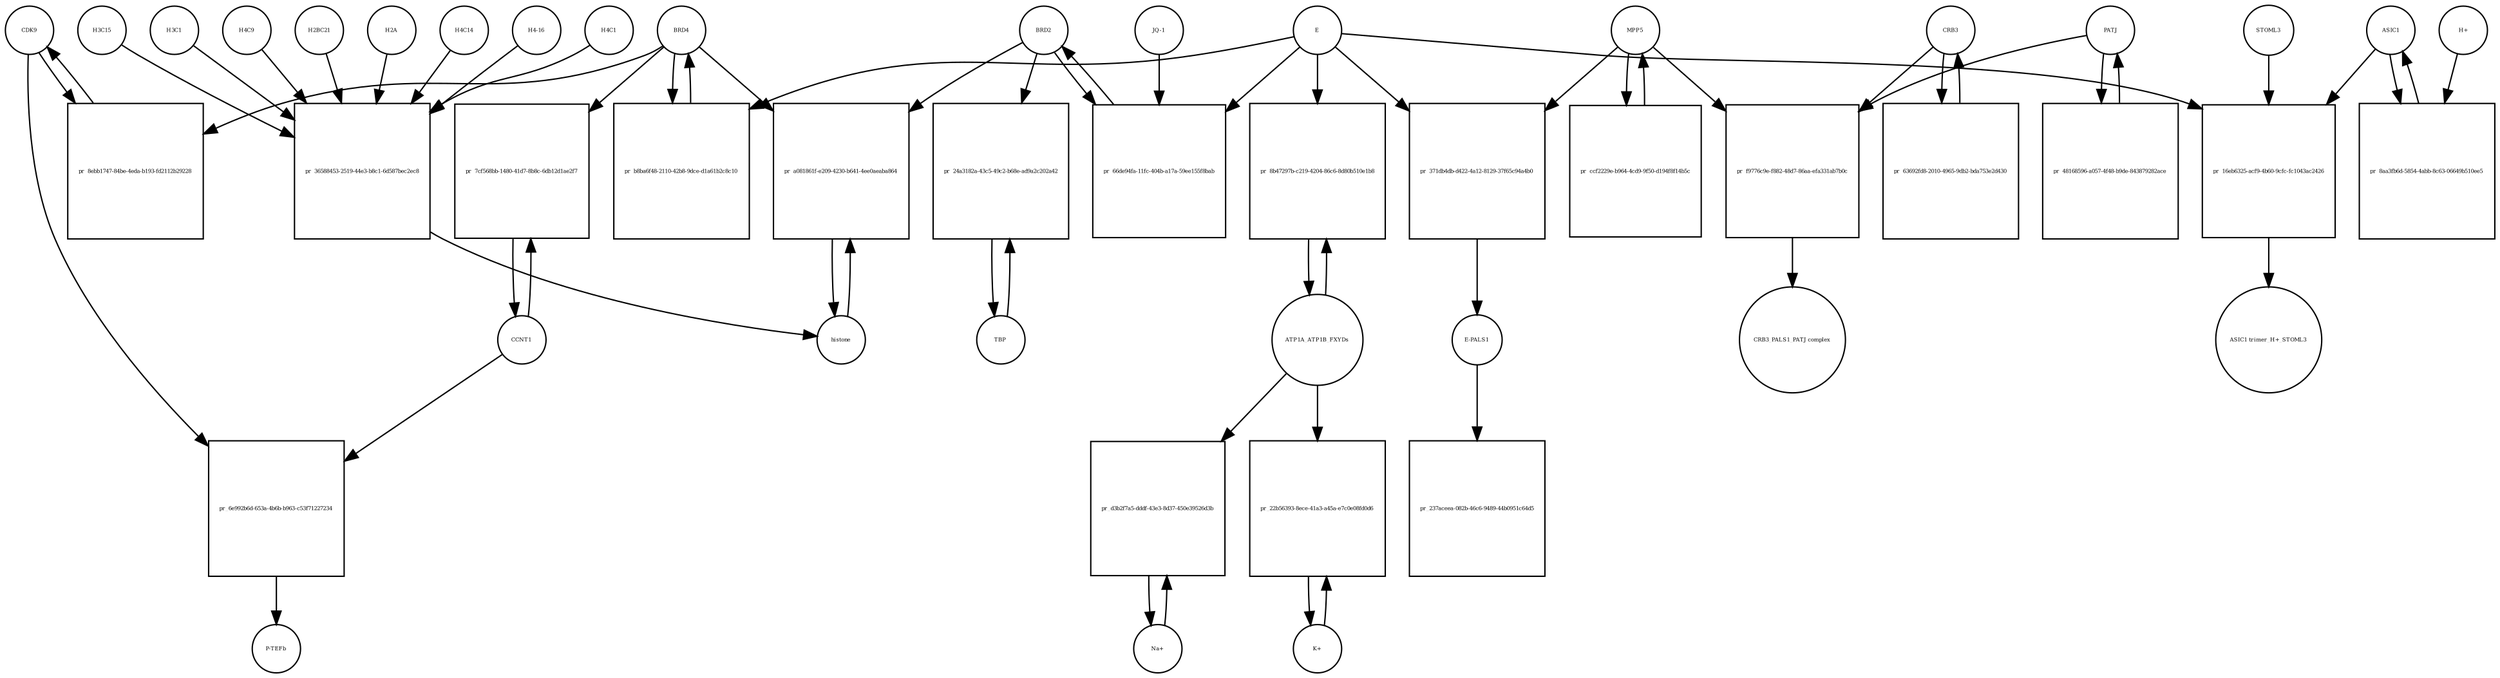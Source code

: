 strict digraph  {
CDK9 [annotation="", bipartite=0, cls=macromolecule, fontsize=4, label=CDK9, shape=circle];
"pr_8ebb1747-84be-4eda-b193-fd2112b29228" [annotation="", bipartite=1, cls=process, fontsize=4, label="pr_8ebb1747-84be-4eda-b193-fd2112b29228", shape=square];
BRD4 [annotation="", bipartite=0, cls=macromolecule, fontsize=4, label=BRD4, shape=circle];
CCNT1 [annotation="", bipartite=0, cls=macromolecule, fontsize=4, label=CCNT1, shape=circle];
"pr_7cf568bb-1480-41d7-8b8c-6db12d1ae2f7" [annotation="", bipartite=1, cls=process, fontsize=4, label="pr_7cf568bb-1480-41d7-8b8c-6db12d1ae2f7", shape=square];
histone [annotation="", bipartite=0, cls=complex, fontsize=4, label=histone, shape=circle];
"pr_a081861f-e209-4230-b641-4ee0aeaba864" [annotation="", bipartite=1, cls=process, fontsize=4, label="pr_a081861f-e209-4230-b641-4ee0aeaba864", shape=square];
BRD2 [annotation="", bipartite=0, cls=macromolecule, fontsize=4, label=BRD2, shape=circle];
"pr_b8ba6f48-2110-42b8-9dce-d1a61b2c8c10" [annotation="", bipartite=1, cls=process, fontsize=4, label="pr_b8ba6f48-2110-42b8-9dce-d1a61b2c8c10", shape=square];
E [annotation=urn_miriam_ncbiprotein_BCD58755, bipartite=0, cls=macromolecule, fontsize=4, label=E, shape=circle];
H4C14 [annotation="", bipartite=0, cls=macromolecule, fontsize=4, label=H4C14, shape=circle];
"pr_36588453-2519-44e3-b8c1-6d587bec2ec8" [annotation="", bipartite=1, cls=process, fontsize=4, label="pr_36588453-2519-44e3-b8c1-6d587bec2ec8", shape=square];
"H4-16" [annotation="", bipartite=0, cls=macromolecule, fontsize=4, label="H4-16", shape=circle];
H4C1 [annotation="", bipartite=0, cls=macromolecule, fontsize=4, label=H4C1, shape=circle];
H3C15 [annotation="", bipartite=0, cls=macromolecule, fontsize=4, label=H3C15, shape=circle];
H3C1 [annotation="", bipartite=0, cls=macromolecule, fontsize=4, label=H3C1, shape=circle];
H4C9 [annotation="", bipartite=0, cls=macromolecule, fontsize=4, label=H4C9, shape=circle];
H2BC21 [annotation="", bipartite=0, cls=macromolecule, fontsize=4, label=H2BC21, shape=circle];
H2A [annotation=urn_miriam_interpro_IPR002119, bipartite=0, cls=macromolecule, fontsize=4, label=H2A, shape=circle];
"pr_66de94fa-11fc-404b-a17a-59ee155f8bab" [annotation="", bipartite=1, cls=process, fontsize=4, label="pr_66de94fa-11fc-404b-a17a-59ee155f8bab", shape=square];
"JQ-1" [annotation="urn_miriam_pubchem.compound_46907787", bipartite=0, cls="simple chemical", fontsize=4, label="JQ-1", shape=circle];
TBP [annotation="", bipartite=0, cls=macromolecule, fontsize=4, label=TBP, shape=circle];
"pr_24a3182a-43c5-49c2-b68e-ad9a2c202a42" [annotation="", bipartite=1, cls=process, fontsize=4, label="pr_24a3182a-43c5-49c2-b68e-ad9a2c202a42", shape=square];
"pr_371db4db-d422-4a12-8129-37f65c94a4b0" [annotation="", bipartite=1, cls=process, fontsize=4, label="pr_371db4db-d422-4a12-8129-37f65c94a4b0", shape=square];
MPP5 [annotation="", bipartite=0, cls=macromolecule, fontsize=4, label=MPP5, shape=circle];
"E-PALS1" [annotation="", bipartite=0, cls=complex, fontsize=4, label="E-PALS1", shape=circle];
"pr_237aceea-082b-46c6-9489-44b0951c64d5" [annotation="", bipartite=1, cls=process, fontsize=4, label="pr_237aceea-082b-46c6-9489-44b0951c64d5", shape=square];
"pr_ccf2229e-b964-4cd9-9f50-d194f8f14b5c" [annotation="", bipartite=1, cls=process, fontsize=4, label="pr_ccf2229e-b964-4cd9-9f50-d194f8f14b5c", shape=square];
CRB3 [annotation="", bipartite=0, cls=macromolecule, fontsize=4, label=CRB3, shape=circle];
"pr_63692fd8-2010-4965-9db2-bda753e2d430" [annotation="", bipartite=1, cls=process, fontsize=4, label="pr_63692fd8-2010-4965-9db2-bda753e2d430", shape=square];
PATJ [annotation="", bipartite=0, cls=macromolecule, fontsize=4, label=PATJ, shape=circle];
"pr_48168596-a057-4f48-b9de-843879282ace" [annotation="", bipartite=1, cls=process, fontsize=4, label="pr_48168596-a057-4f48-b9de-843879282ace", shape=square];
ATP1A_ATP1B_FXYDs [annotation="", bipartite=0, cls=complex, fontsize=4, label=ATP1A_ATP1B_FXYDs, shape=circle];
"pr_8b47297b-c219-4204-86c6-8d80b510e1b8" [annotation="", bipartite=1, cls=process, fontsize=4, label="pr_8b47297b-c219-4204-86c6-8d80b510e1b8", shape=square];
ASIC1 [annotation="", bipartite=0, cls="macromolecule multimer", fontsize=4, label=ASIC1, shape=circle];
"pr_8aa3fb6d-5854-4abb-8c63-06649b510ee5" [annotation="", bipartite=1, cls=process, fontsize=4, label="pr_8aa3fb6d-5854-4abb-8c63-06649b510ee5", shape=square];
"H+" [annotation="", bipartite=0, cls="simple chemical", fontsize=4, label="H+", shape=circle];
"pr_16eb6325-acf9-4b60-9cfc-fc1043ac2426" [annotation="", bipartite=1, cls=process, fontsize=4, label="pr_16eb6325-acf9-4b60-9cfc-fc1043ac2426", shape=square];
STOML3 [annotation="", bipartite=0, cls=macromolecule, fontsize=4, label=STOML3, shape=circle];
"ASIC1 trimer_H+_STOML3" [annotation="", bipartite=0, cls=complex, fontsize=4, label="ASIC1 trimer_H+_STOML3", shape=circle];
"K+" [annotation="", bipartite=0, cls="simple chemical", fontsize=4, label="K+", shape=circle];
"pr_22b56393-8ece-41a3-a45a-e7c0e08fd0d6" [annotation="", bipartite=1, cls=process, fontsize=4, label="pr_22b56393-8ece-41a3-a45a-e7c0e08fd0d6", shape=square];
"Na+" [annotation="", bipartite=0, cls="simple chemical", fontsize=4, label="Na+", shape=circle];
"pr_d3b2f7a5-dddf-43e3-8d37-450e39526d3b" [annotation="", bipartite=1, cls=process, fontsize=4, label="pr_d3b2f7a5-dddf-43e3-8d37-450e39526d3b", shape=square];
"pr_6e992b6d-653a-4b6b-b963-c53f71227234" [annotation="", bipartite=1, cls=process, fontsize=4, label="pr_6e992b6d-653a-4b6b-b963-c53f71227234", shape=square];
"P-TEFb" [annotation="", bipartite=0, cls=complex, fontsize=4, label="P-TEFb", shape=circle];
"pr_f9776c9e-f882-48d7-86aa-efa331ab7b0c" [annotation="", bipartite=1, cls=process, fontsize=4, label="pr_f9776c9e-f882-48d7-86aa-efa331ab7b0c", shape=square];
"CRB3_PALS1_PATJ complex" [annotation="", bipartite=0, cls=complex, fontsize=4, label="CRB3_PALS1_PATJ complex", shape=circle];
CDK9 -> "pr_8ebb1747-84be-4eda-b193-fd2112b29228"  [annotation="", interaction_type=consumption];
CDK9 -> "pr_6e992b6d-653a-4b6b-b963-c53f71227234"  [annotation="", interaction_type=consumption];
"pr_8ebb1747-84be-4eda-b193-fd2112b29228" -> CDK9  [annotation="", interaction_type=production];
BRD4 -> "pr_8ebb1747-84be-4eda-b193-fd2112b29228"  [annotation="urn_miriam_doi_10.18632%2Foncotarget.18583|urn_miriam_doi_10.1016%2Fj.molcel.2005.06.027", interaction_type=catalysis];
BRD4 -> "pr_7cf568bb-1480-41d7-8b8c-6db12d1ae2f7"  [annotation="urn_miriam_doi_10.1016%2Fj.molcel.2005.06.027", interaction_type=catalysis];
BRD4 -> "pr_a081861f-e209-4230-b641-4ee0aeaba864"  [annotation="urn_miriam_doi_10.1038%2Fnsmb.3228.|urn_miriam_doi_10.1016%2Fj.molcel.2008.01.018", interaction_type=catalysis];
BRD4 -> "pr_b8ba6f48-2110-42b8-9dce-d1a61b2c8c10"  [annotation="", interaction_type=consumption];
CCNT1 -> "pr_7cf568bb-1480-41d7-8b8c-6db12d1ae2f7"  [annotation="", interaction_type=consumption];
CCNT1 -> "pr_6e992b6d-653a-4b6b-b963-c53f71227234"  [annotation="", interaction_type=consumption];
"pr_7cf568bb-1480-41d7-8b8c-6db12d1ae2f7" -> CCNT1  [annotation="", interaction_type=production];
histone -> "pr_a081861f-e209-4230-b641-4ee0aeaba864"  [annotation="", interaction_type=consumption];
"pr_a081861f-e209-4230-b641-4ee0aeaba864" -> histone  [annotation="", interaction_type=production];
BRD2 -> "pr_a081861f-e209-4230-b641-4ee0aeaba864"  [annotation="urn_miriam_doi_10.1038%2Fnsmb.3228.|urn_miriam_doi_10.1016%2Fj.molcel.2008.01.018", interaction_type=catalysis];
BRD2 -> "pr_66de94fa-11fc-404b-a17a-59ee155f8bab"  [annotation="", interaction_type=consumption];
BRD2 -> "pr_24a3182a-43c5-49c2-b68e-ad9a2c202a42"  [annotation="urn_miriam_doi_10.1007%2Fs11010-006-9223-6", interaction_type=catalysis];
"pr_b8ba6f48-2110-42b8-9dce-d1a61b2c8c10" -> BRD4  [annotation="", interaction_type=production];
E -> "pr_b8ba6f48-2110-42b8-9dce-d1a61b2c8c10"  [annotation="urn_miriam_doi_10.1038%2Fs41586-020-2286-9", interaction_type=inhibition];
E -> "pr_66de94fa-11fc-404b-a17a-59ee155f8bab"  [annotation="urn_miriam_doi_10.1038%2Fs41586-020-2286-9|urn_miriam_doi_10.1080%2F15592294.2018.1469891", interaction_type=inhibition];
E -> "pr_371db4db-d422-4a12-8129-37f65c94a4b0"  [annotation="", interaction_type=consumption];
E -> "pr_8b47297b-c219-4204-86c6-8d80b510e1b8"  [annotation=urn_miriam_pubmed_21524776, interaction_type=inhibition];
E -> "pr_16eb6325-acf9-4b60-9cfc-fc1043ac2426"  [annotation=urn_miriam_pubmed_21524776, interaction_type=inhibition];
H4C14 -> "pr_36588453-2519-44e3-b8c1-6d587bec2ec8"  [annotation="", interaction_type=consumption];
"pr_36588453-2519-44e3-b8c1-6d587bec2ec8" -> histone  [annotation="", interaction_type=production];
"H4-16" -> "pr_36588453-2519-44e3-b8c1-6d587bec2ec8"  [annotation="", interaction_type=consumption];
H4C1 -> "pr_36588453-2519-44e3-b8c1-6d587bec2ec8"  [annotation="", interaction_type=consumption];
H3C15 -> "pr_36588453-2519-44e3-b8c1-6d587bec2ec8"  [annotation="", interaction_type=consumption];
H3C1 -> "pr_36588453-2519-44e3-b8c1-6d587bec2ec8"  [annotation="", interaction_type=consumption];
H4C9 -> "pr_36588453-2519-44e3-b8c1-6d587bec2ec8"  [annotation="", interaction_type=consumption];
H2BC21 -> "pr_36588453-2519-44e3-b8c1-6d587bec2ec8"  [annotation="", interaction_type=consumption];
H2A -> "pr_36588453-2519-44e3-b8c1-6d587bec2ec8"  [annotation="", interaction_type=consumption];
"pr_66de94fa-11fc-404b-a17a-59ee155f8bab" -> BRD2  [annotation="", interaction_type=production];
"JQ-1" -> "pr_66de94fa-11fc-404b-a17a-59ee155f8bab"  [annotation="urn_miriam_doi_10.1038%2Fs41586-020-2286-9|urn_miriam_doi_10.1080%2F15592294.2018.1469891", interaction_type=inhibition];
TBP -> "pr_24a3182a-43c5-49c2-b68e-ad9a2c202a42"  [annotation="", interaction_type=consumption];
"pr_24a3182a-43c5-49c2-b68e-ad9a2c202a42" -> TBP  [annotation="", interaction_type=production];
"pr_371db4db-d422-4a12-8129-37f65c94a4b0" -> "E-PALS1"  [annotation="", interaction_type=production];
MPP5 -> "pr_371db4db-d422-4a12-8129-37f65c94a4b0"  [annotation="", interaction_type=consumption];
MPP5 -> "pr_ccf2229e-b964-4cd9-9f50-d194f8f14b5c"  [annotation="", interaction_type=consumption];
MPP5 -> "pr_f9776c9e-f882-48d7-86aa-efa331ab7b0c"  [annotation="", interaction_type=consumption];
"E-PALS1" -> "pr_237aceea-082b-46c6-9489-44b0951c64d5"  [annotation="", interaction_type=consumption];
"pr_ccf2229e-b964-4cd9-9f50-d194f8f14b5c" -> MPP5  [annotation="", interaction_type=production];
CRB3 -> "pr_63692fd8-2010-4965-9db2-bda753e2d430"  [annotation="", interaction_type=consumption];
CRB3 -> "pr_f9776c9e-f882-48d7-86aa-efa331ab7b0c"  [annotation="", interaction_type=consumption];
"pr_63692fd8-2010-4965-9db2-bda753e2d430" -> CRB3  [annotation="", interaction_type=production];
PATJ -> "pr_48168596-a057-4f48-b9de-843879282ace"  [annotation="", interaction_type=consumption];
PATJ -> "pr_f9776c9e-f882-48d7-86aa-efa331ab7b0c"  [annotation="", interaction_type=consumption];
"pr_48168596-a057-4f48-b9de-843879282ace" -> PATJ  [annotation="", interaction_type=production];
ATP1A_ATP1B_FXYDs -> "pr_8b47297b-c219-4204-86c6-8d80b510e1b8"  [annotation="", interaction_type=consumption];
ATP1A_ATP1B_FXYDs -> "pr_22b56393-8ece-41a3-a45a-e7c0e08fd0d6"  [annotation=urn_miriam_pubmed_21524776, interaction_type="necessary stimulation"];
ATP1A_ATP1B_FXYDs -> "pr_d3b2f7a5-dddf-43e3-8d37-450e39526d3b"  [annotation=urn_miriam_pubmed_21524776, interaction_type="necessary stimulation"];
"pr_8b47297b-c219-4204-86c6-8d80b510e1b8" -> ATP1A_ATP1B_FXYDs  [annotation="", interaction_type=production];
ASIC1 -> "pr_8aa3fb6d-5854-4abb-8c63-06649b510ee5"  [annotation="", interaction_type=consumption];
ASIC1 -> "pr_16eb6325-acf9-4b60-9cfc-fc1043ac2426"  [annotation="", interaction_type=consumption];
"pr_8aa3fb6d-5854-4abb-8c63-06649b510ee5" -> ASIC1  [annotation="", interaction_type=production];
"H+" -> "pr_8aa3fb6d-5854-4abb-8c63-06649b510ee5"  [annotation="", interaction_type=consumption];
"pr_16eb6325-acf9-4b60-9cfc-fc1043ac2426" -> "ASIC1 trimer_H+_STOML3"  [annotation="", interaction_type=production];
STOML3 -> "pr_16eb6325-acf9-4b60-9cfc-fc1043ac2426"  [annotation="", interaction_type=consumption];
"K+" -> "pr_22b56393-8ece-41a3-a45a-e7c0e08fd0d6"  [annotation="", interaction_type=consumption];
"pr_22b56393-8ece-41a3-a45a-e7c0e08fd0d6" -> "K+"  [annotation="", interaction_type=production];
"Na+" -> "pr_d3b2f7a5-dddf-43e3-8d37-450e39526d3b"  [annotation="", interaction_type=consumption];
"pr_d3b2f7a5-dddf-43e3-8d37-450e39526d3b" -> "Na+"  [annotation="", interaction_type=production];
"pr_6e992b6d-653a-4b6b-b963-c53f71227234" -> "P-TEFb"  [annotation="", interaction_type=production];
"pr_f9776c9e-f882-48d7-86aa-efa331ab7b0c" -> "CRB3_PALS1_PATJ complex"  [annotation="", interaction_type=production];
}

